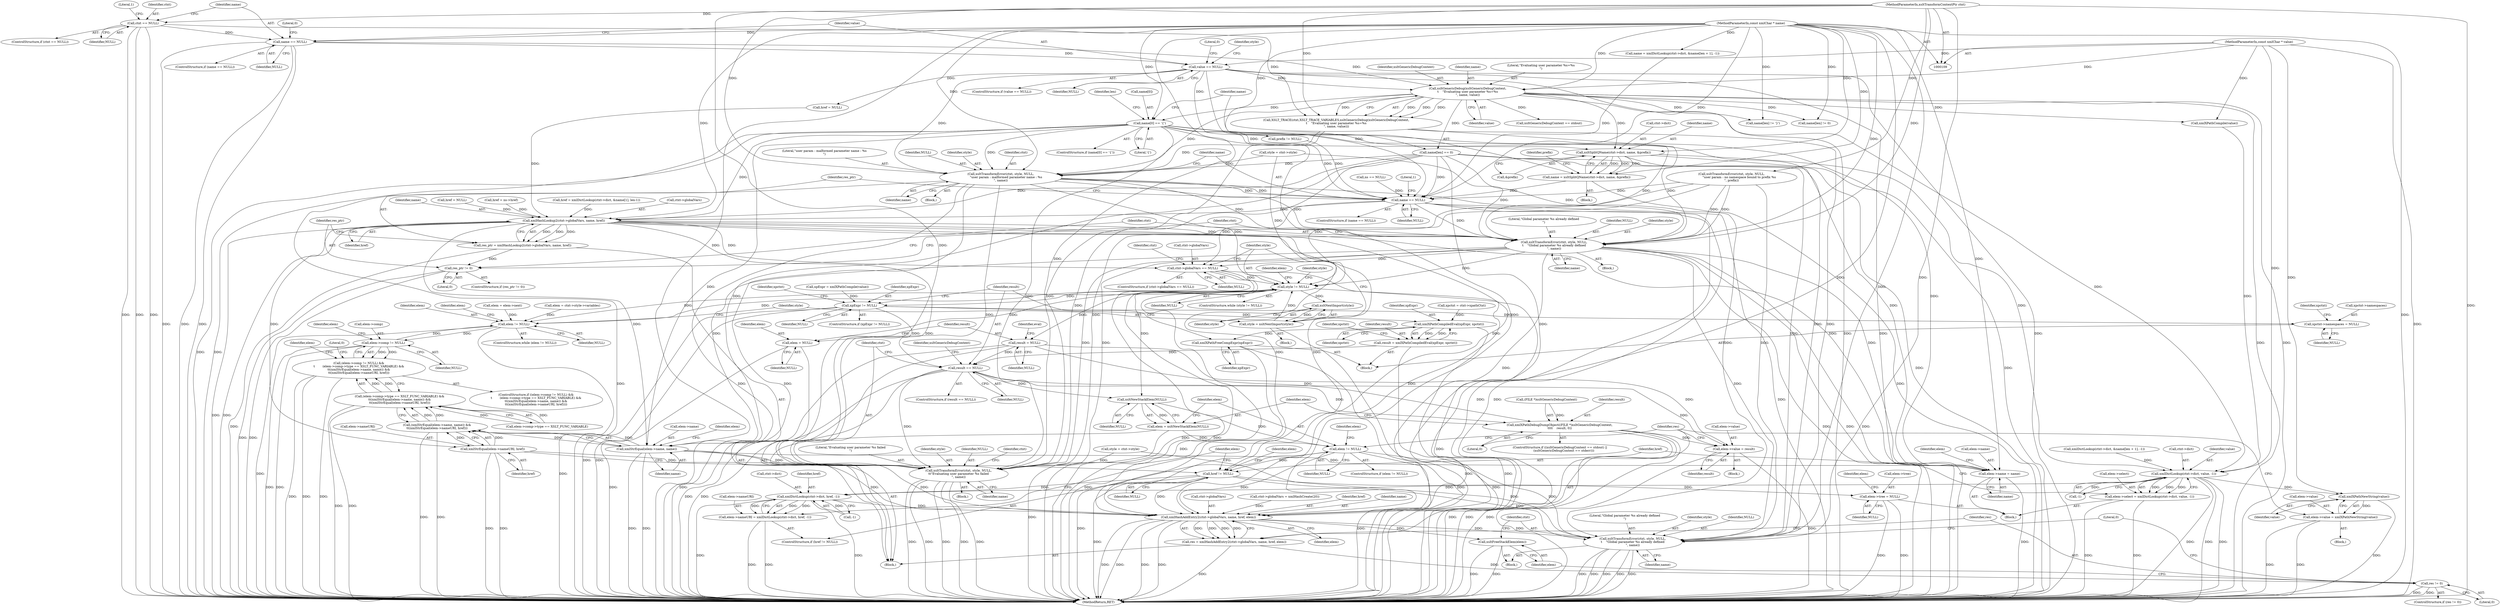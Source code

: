 digraph "0_Chrome_96dbafe288dbe2f0cc45fa3c39daf6d0c37acbab_45@array" {
"1000159" [label="(Call,name[0] == '{')"];
"1000150" [label="(Call,xsltGenericDebug(xsltGenericDebugContext,\n\t    \"Evaluating user parameter %s=%s\n\", name, value))"];
"1000131" [label="(Call,name == NULL)"];
"1000111" [label="(MethodParameterIn,const xmlChar * name)"];
"1000124" [label="(Call,ctxt == NULL)"];
"1000110" [label="(MethodParameterIn,xsltTransformContextPtr ctxt)"];
"1000137" [label="(Call,value == NULL)"];
"1000112" [label="(MethodParameterIn,const xmlChar * value)"];
"1000190" [label="(Call,xsltTransformError(ctxt, style, NULL,\n           \"user param : malformed parameter name : %s\n\", name))"];
"1000275" [label="(Call,name == NULL)"];
"1000283" [label="(Call,xmlHashLookup2(ctxt->globalVars, name, href))"];
"1000281" [label="(Call,res_ptr = xmlHashLookup2(ctxt->globalVars, name, href))"];
"1000290" [label="(Call,res_ptr != 0)"];
"1000294" [label="(Call,xsltTransformError(ctxt, style, NULL,\n\t    \"Global parameter %s already defined\n\", name))"];
"1000301" [label="(Call,ctxt->globalVars == NULL)"];
"1000313" [label="(Call,style != NULL)"];
"1000325" [label="(Call,elem != NULL)"];
"1000331" [label="(Call,elem->comp != NULL)"];
"1000330" [label="(Call,(elem->comp != NULL) &&\n\t        (elem->comp->type == XSLT_FUNC_VARIABLE) &&\n\t\t(xmlStrEqual(elem->name, name)) &&\n\t\t(xmlStrEqual(elem->nameURI, href)))"];
"1000365" [label="(Call,xsltNextImport(style))"];
"1000363" [label="(Call,style = xsltNextImport(style))"];
"1000372" [label="(Call,elem = NULL)"];
"1000375" [label="(Call,result = NULL)"];
"1000506" [label="(Call,result == NULL)"];
"1000510" [label="(Call,xsltTransformError(ctxt, style, NULL,\n\t\t\"Evaluating user parameter %s failed\n\", name))"];
"1000532" [label="(Call,xmlXPathDebugDumpObject((FILE *)xsltGenericDebugContext,\n\t\t\t\t    result, 0))"];
"1000601" [label="(Call,elem->value = result)"];
"1000540" [label="(Call,xsltNewStackElem(NULL))"];
"1000538" [label="(Call,elem = xsltNewStackElem(NULL))"];
"1000543" [label="(Call,elem != NULL)"];
"1000564" [label="(Call,href != NULL)"];
"1000571" [label="(Call,xmlDictLookup(ctxt->dict, href, -1))"];
"1000567" [label="(Call,elem->nameURI = xmlDictLookup(ctxt->dict, href, -1))"];
"1000608" [label="(Call,xmlHashAddEntry2(ctxt->globalVars, name, href, elem))"];
"1000606" [label="(Call,res = xmlHashAddEntry2(ctxt->globalVars, name, href, elem))"];
"1000616" [label="(Call,res != 0)"];
"1000620" [label="(Call,xsltFreeStackElem(elem))"];
"1000622" [label="(Call,xsltTransformError(ctxt, style, NULL,\n\t    \"Global parameter %s already defined\n\", name))"];
"1000578" [label="(Call,elem->tree = NULL)"];
"1000388" [label="(Call,xpExpr != NULL)"];
"1000458" [label="(Call,xpctxt->namespaces = NULL)"];
"1000470" [label="(Call,xmlXPathCompiledEval(xpExpr, xpctxt))"];
"1000468" [label="(Call,result = xmlXPathCompiledEval(xpExpr, xpctxt))"];
"1000503" [label="(Call,xmlXPathFreeCompExpr(xpExpr))"];
"1000345" [label="(Call,xmlStrEqual(elem->name, name))"];
"1000344" [label="(Call,(xmlStrEqual(elem->name, name)) &&\n\t\t(xmlStrEqual(elem->nameURI, href)))"];
"1000336" [label="(Call,(elem->comp->type == XSLT_FUNC_VARIABLE) &&\n\t\t(xmlStrEqual(elem->name, name)) &&\n\t\t(xmlStrEqual(elem->nameURI, href)))"];
"1000547" [label="(Call,elem->name = name)"];
"1000350" [label="(Call,xmlStrEqual(elem->nameURI, href))"];
"1000229" [label="(Call,xsltSplitQName(ctxt->dict, name, &prefix))"];
"1000227" [label="(Call,name = xsltSplitQName(ctxt->dict, name, &prefix))"];
"1000556" [label="(Call,xmlDictLookup(ctxt->dict, value, -1))"];
"1000552" [label="(Call,elem->select = xmlDictLookup(ctxt->dict, value, -1))"];
"1000597" [label="(Call,xmlXPathNewString(value))"];
"1000593" [label="(Call,elem->value = xmlXPathNewString(value))"];
"1000572" [label="(Call,ctxt->dict)"];
"1000292" [label="(Literal,0)"];
"1000509" [label="(Block,)"];
"1000564" [label="(Call,href != NULL)"];
"1000326" [label="(Identifier,elem)"];
"1000385" [label="(Call,xmlXPathCompile(value))"];
"1000349" [label="(Identifier,name)"];
"1000315" [label="(Identifier,NULL)"];
"1000462" [label="(Identifier,NULL)"];
"1000258" [label="(Call,xsltTransformError(ctxt, style, NULL,\n                \"user param : no namespace bound to prefix %s\n\", prefix))"];
"1000151" [label="(Identifier,xsltGenericDebugContext)"];
"1000314" [label="(Identifier,style)"];
"1000137" [label="(Call,value == NULL)"];
"1000618" [label="(Literal,0)"];
"1000373" [label="(Identifier,elem)"];
"1000301" [label="(Call,ctxt->globalVars == NULL)"];
"1000380" [label="(Identifier,eval)"];
"1000277" [label="(Identifier,NULL)"];
"1000141" [label="(Literal,0)"];
"1000213" [label="(Call,xmlDictLookup(ctxt->dict, &name[len + 1], -1))"];
"1000505" [label="(ControlStructure,if (result == NULL))"];
"1000468" [label="(Call,result = xmlXPathCompiledEval(xpExpr, xpctxt))"];
"1000290" [label="(Call,res_ptr != 0)"];
"1000609" [label="(Call,ctxt->globalVars)"];
"1000390" [label="(Identifier,NULL)"];
"1000346" [label="(Call,elem->name)"];
"1000548" [label="(Call,elem->name)"];
"1000211" [label="(Call,name = xmlDictLookup(ctxt->dict, &name[len + 1], -1))"];
"1000124" [label="(Call,ctxt == NULL)"];
"1000511" [label="(Identifier,ctxt)"];
"1000608" [label="(Call,xmlHashAddEntry2(ctxt->globalVars, name, href, elem))"];
"1000344" [label="(Call,(xmlStrEqual(elem->name, name)) &&\n\t\t(xmlStrEqual(elem->nameURI, href)))"];
"1000541" [label="(Identifier,NULL)"];
"1000592" [label="(Block,)"];
"1000470" [label="(Call,xmlXPathCompiledEval(xpExpr, xpctxt))"];
"1000514" [label="(Literal,\"Evaluating user parameter %s failed\n\")"];
"1000228" [label="(Identifier,name)"];
"1000275" [label="(Call,name == NULL)"];
"1000233" [label="(Identifier,name)"];
"1000195" [label="(Identifier,name)"];
"1000578" [label="(Call,elem->tree = NULL)"];
"1000154" [label="(Identifier,value)"];
"1000537" [label="(Literal,0)"];
"1000533" [label="(Call,(FILE *)xsltGenericDebugContext)"];
"1000306" [label="(Call,ctxt->globalVars = xmlHashCreate(20))"];
"1000176" [label="(Call,name[len] != '}')"];
"1000571" [label="(Call,xmlDictLookup(ctxt->dict, href, -1))"];
"1000510" [label="(Call,xsltTransformError(ctxt, style, NULL,\n\t\t\"Evaluating user parameter %s failed\n\", name))"];
"1000132" [label="(Identifier,name)"];
"1000313" [label="(Call,style != NULL)"];
"1000114" [label="(Block,)"];
"1000585" [label="(Identifier,elem)"];
"1000234" [label="(Call,&prefix)"];
"1000352" [label="(Identifier,elem)"];
"1000123" [label="(ControlStructure,if (ctxt == NULL))"];
"1000227" [label="(Call,name = xsltSplitQName(ctxt->dict, name, &prefix))"];
"1000568" [label="(Call,elem->nameURI)"];
"1000325" [label="(Call,elem != NULL)"];
"1000512" [label="(Identifier,style)"];
"1000126" [label="(Identifier,NULL)"];
"1000503" [label="(Call,xmlXPathFreeCompExpr(xpExpr))"];
"1000287" [label="(Identifier,name)"];
"1000597" [label="(Call,xmlXPathNewString(value))"];
"1000617" [label="(Identifier,res)"];
"1000593" [label="(Call,elem->value = xmlXPathNewString(value))"];
"1000335" [label="(Identifier,NULL)"];
"1000367" [label="(Call,style = ctxt->style)"];
"1000143" [label="(Identifier,style)"];
"1000291" [label="(Identifier,res_ptr)"];
"1000167" [label="(Identifier,len)"];
"1000297" [label="(Identifier,NULL)"];
"1000331" [label="(Call,elem->comp != NULL)"];
"1000513" [label="(Identifier,NULL)"];
"1000458" [label="(Call,xpctxt->namespaces = NULL)"];
"1000171" [label="(Call,name[len] != 0)"];
"1000527" [label="(Identifier,xsltGenericDebugContext)"];
"1000605" [label="(Identifier,result)"];
"1000189" [label="(Block,)"];
"1000340" [label="(Identifier,elem)"];
"1000142" [label="(Call,style = ctxt->style)"];
"1000626" [label="(Literal,\"Global parameter %s already defined\n\")"];
"1000546" [label="(Block,)"];
"1000136" [label="(ControlStructure,if (value == NULL))"];
"1000160" [label="(Call,name[0])"];
"1000308" [label="(Identifier,ctxt)"];
"1000542" [label="(ControlStructure,if (elem != NULL))"];
"1000575" [label="(Identifier,href)"];
"1000264" [label="(Call,href = NULL)"];
"1000375" [label="(Call,result = NULL)"];
"1000557" [label="(Call,ctxt->dict)"];
"1000544" [label="(Identifier,elem)"];
"1000400" [label="(Identifier,xpctxt)"];
"1000619" [label="(Block,)"];
"1000383" [label="(Call,xpExpr = xmlXPathCompile(value))"];
"1000365" [label="(Call,xsltNextImport(style))"];
"1000226" [label="(Block,)"];
"1000288" [label="(Identifier,href)"];
"1000547" [label="(Call,elem->name = name)"];
"1000192" [label="(Identifier,style)"];
"1000614" [label="(Identifier,elem)"];
"1000607" [label="(Identifier,res)"];
"1000624" [label="(Identifier,style)"];
"1000351" [label="(Call,elem->nameURI)"];
"1000318" [label="(Identifier,elem)"];
"1000296" [label="(Identifier,style)"];
"1000387" [label="(ControlStructure,if (xpExpr != NULL))"];
"1000330" [label="(Call,(elem->comp != NULL) &&\n\t        (elem->comp->type == XSLT_FUNC_VARIABLE) &&\n\t\t(xmlStrEqual(elem->name, name)) &&\n\t\t(xmlStrEqual(elem->nameURI, href)))"];
"1000345" [label="(Call,xmlStrEqual(elem->name, name))"];
"1000475" [label="(Identifier,xpctxt)"];
"1000281" [label="(Call,res_ptr = xmlHashLookup2(ctxt->globalVars, name, href))"];
"1000602" [label="(Call,elem->value)"];
"1000294" [label="(Call,xsltTransformError(ctxt, style, NULL,\n\t    \"Global parameter %s already defined\n\", name))"];
"1000622" [label="(Call,xsltTransformError(ctxt, style, NULL,\n\t    \"Global parameter %s already defined\n\", name))"];
"1000130" [label="(ControlStructure,if (name == NULL))"];
"1000540" [label="(Call,xsltNewStackElem(NULL))"];
"1000372" [label="(Call,elem = NULL)"];
"1000629" [label="(Literal,0)"];
"1000545" [label="(Identifier,NULL)"];
"1000600" [label="(Block,)"];
"1000155" [label="(Call,href = NULL)"];
"1000303" [label="(Identifier,ctxt)"];
"1000553" [label="(Call,elem->select)"];
"1000111" [label="(MethodParameterIn,const xmlChar * name)"];
"1000110" [label="(MethodParameterIn,xsltTransformContextPtr ctxt)"];
"1000305" [label="(Identifier,NULL)"];
"1000190" [label="(Call,xsltTransformError(ctxt, style, NULL,\n           \"user param : malformed parameter name : %s\n\", name))"];
"1000359" [label="(Identifier,elem)"];
"1000538" [label="(Call,elem = xsltNewStackElem(NULL))"];
"1000337" [label="(Call,elem->comp->type == XSLT_FUNC_VARIABLE)"];
"1000536" [label="(Identifier,result)"];
"1000465" [label="(Identifier,xpctxt)"];
"1000147" [label="(Call,XSLT_TRACE(ctxt,XSLT_TRACE_VARIABLES,xsltGenericDebug(xsltGenericDebugContext,\n\t    \"Evaluating user parameter %s=%s\n\", name, value)))"];
"1000289" [label="(ControlStructure,if (res_ptr != 0))"];
"1000354" [label="(Identifier,href)"];
"1000299" [label="(Identifier,name)"];
"1000376" [label="(Identifier,result)"];
"1000621" [label="(Identifier,elem)"];
"1000230" [label="(Call,ctxt->dict)"];
"1000153" [label="(Identifier,name)"];
"1000133" [label="(Identifier,NULL)"];
"1000300" [label="(ControlStructure,if (ctxt->globalVars == NULL))"];
"1000131" [label="(Call,name == NULL)"];
"1000539" [label="(Identifier,elem)"];
"1000567" [label="(Call,elem->nameURI = xmlDictLookup(ctxt->dict, href, -1))"];
"1000554" [label="(Identifier,elem)"];
"1000560" [label="(Identifier,value)"];
"1000532" [label="(Call,xmlXPathDebugDumpObject((FILE *)xsltGenericDebugContext,\n\t\t\t\t    result, 0))"];
"1000549" [label="(Identifier,elem)"];
"1000613" [label="(Identifier,href)"];
"1000623" [label="(Identifier,ctxt)"];
"1000563" [label="(ControlStructure,if (href != NULL))"];
"1000282" [label="(Identifier,res_ptr)"];
"1000269" [label="(Call,href = ns->href)"];
"1000329" [label="(ControlStructure,if ((elem->comp != NULL) &&\n\t        (elem->comp->type == XSLT_FUNC_VARIABLE) &&\n\t\t(xmlStrEqual(elem->name, name)) &&\n\t\t(xmlStrEqual(elem->nameURI, href))))"];
"1000507" [label="(Identifier,result)"];
"1000358" [label="(Call,elem = elem->next)"];
"1000283" [label="(Call,xmlHashLookup2(ctxt->globalVars, name, href))"];
"1000368" [label="(Identifier,style)"];
"1000274" [label="(ControlStructure,if (name == NULL))"];
"1000280" [label="(Literal,1)"];
"1000152" [label="(Literal,\"Evaluating user parameter %s=%s\n\")"];
"1000276" [label="(Identifier,name)"];
"1000524" [label="(ControlStructure,if ((xsltGenericDebugContext == stdout) ||\n        (xsltGenericDebugContext == stderr)))"];
"1000317" [label="(Call,elem = ctxt->style->variables)"];
"1000150" [label="(Call,xsltGenericDebug(xsltGenericDebugContext,\n\t    \"Evaluating user parameter %s=%s\n\", name, value))"];
"1000336" [label="(Call,(elem->comp->type == XSLT_FUNC_VARIABLE) &&\n\t\t(xmlStrEqual(elem->name, name)) &&\n\t\t(xmlStrEqual(elem->nameURI, href)))"];
"1000601" [label="(Call,elem->value = result)"];
"1000543" [label="(Call,elem != NULL)"];
"1000158" [label="(ControlStructure,if (name[0] == '{'))"];
"1000389" [label="(Identifier,xpExpr)"];
"1000579" [label="(Call,elem->tree)"];
"1000515" [label="(Identifier,name)"];
"1000324" [label="(ControlStructure,while (elem != NULL))"];
"1000569" [label="(Identifier,elem)"];
"1000364" [label="(Identifier,style)"];
"1000254" [label="(Call,ns == NULL)"];
"1000612" [label="(Identifier,name)"];
"1000327" [label="(Identifier,NULL)"];
"1000582" [label="(Identifier,NULL)"];
"1000139" [label="(Identifier,NULL)"];
"1000388" [label="(Call,xpExpr != NULL)"];
"1000198" [label="(Call,href = xmlDictLookup(ctxt->dict, &name[1], len-1))"];
"1000374" [label="(Identifier,NULL)"];
"1000526" [label="(Call,xsltGenericDebugContext == stdout)"];
"1000316" [label="(Block,)"];
"1000191" [label="(Identifier,ctxt)"];
"1000552" [label="(Call,elem->select = xmlDictLookup(ctxt->dict, value, -1))"];
"1000576" [label="(Call,-1)"];
"1000194" [label="(Literal,\"user param : malformed parameter name : %s\n\")"];
"1000627" [label="(Identifier,name)"];
"1000332" [label="(Call,elem->comp)"];
"1000284" [label="(Call,ctxt->globalVars)"];
"1000565" [label="(Identifier,href)"];
"1000518" [label="(Identifier,ctxt)"];
"1000295" [label="(Identifier,ctxt)"];
"1000504" [label="(Identifier,xpExpr)"];
"1000471" [label="(Identifier,xpExpr)"];
"1000184" [label="(Call,name[len] == 0)"];
"1000616" [label="(Call,res != 0)"];
"1000138" [label="(Identifier,value)"];
"1000135" [label="(Literal,0)"];
"1000298" [label="(Literal,\"Global parameter %s already defined\n\")"];
"1000312" [label="(ControlStructure,while (style != NULL))"];
"1000391" [label="(Block,)"];
"1000561" [label="(Call,-1)"];
"1000129" [label="(Literal,1)"];
"1000237" [label="(Call,prefix != NULL)"];
"1000229" [label="(Call,xsltSplitQName(ctxt->dict, name, &prefix))"];
"1000556" [label="(Call,xmlDictLookup(ctxt->dict, value, -1))"];
"1000508" [label="(Identifier,NULL)"];
"1000159" [label="(Call,name[0] == '{')"];
"1000125" [label="(Identifier,ctxt)"];
"1000472" [label="(Identifier,xpctxt)"];
"1000506" [label="(Call,result == NULL)"];
"1000112" [label="(MethodParameterIn,const xmlChar * value)"];
"1000630" [label="(MethodReturn,RET)"];
"1000293" [label="(Block,)"];
"1000377" [label="(Identifier,NULL)"];
"1000163" [label="(Literal,'{')"];
"1000580" [label="(Identifier,elem)"];
"1000350" [label="(Call,xmlStrEqual(elem->nameURI, href))"];
"1000551" [label="(Identifier,name)"];
"1000620" [label="(Call,xsltFreeStackElem(elem))"];
"1000399" [label="(Call,xpctxt = ctxt->xpathCtxt)"];
"1000238" [label="(Identifier,prefix)"];
"1000625" [label="(Identifier,NULL)"];
"1000598" [label="(Identifier,value)"];
"1000469" [label="(Identifier,result)"];
"1000357" [label="(Literal,0)"];
"1000333" [label="(Identifier,elem)"];
"1000566" [label="(Identifier,NULL)"];
"1000459" [label="(Call,xpctxt->namespaces)"];
"1000606" [label="(Call,res = xmlHashAddEntry2(ctxt->globalVars, name, href, elem))"];
"1000193" [label="(Identifier,NULL)"];
"1000363" [label="(Call,style = xsltNextImport(style))"];
"1000615" [label="(ControlStructure,if (res != 0))"];
"1000302" [label="(Call,ctxt->globalVars)"];
"1000366" [label="(Identifier,style)"];
"1000594" [label="(Call,elem->value)"];
"1000159" -> "1000158"  [label="AST: "];
"1000159" -> "1000163"  [label="CFG: "];
"1000160" -> "1000159"  [label="AST: "];
"1000163" -> "1000159"  [label="AST: "];
"1000167" -> "1000159"  [label="CFG: "];
"1000228" -> "1000159"  [label="CFG: "];
"1000159" -> "1000630"  [label="DDG: "];
"1000159" -> "1000630"  [label="DDG: "];
"1000150" -> "1000159"  [label="DDG: "];
"1000111" -> "1000159"  [label="DDG: "];
"1000159" -> "1000190"  [label="DDG: "];
"1000159" -> "1000229"  [label="DDG: "];
"1000159" -> "1000275"  [label="DDG: "];
"1000159" -> "1000283"  [label="DDG: "];
"1000159" -> "1000294"  [label="DDG: "];
"1000159" -> "1000345"  [label="DDG: "];
"1000159" -> "1000510"  [label="DDG: "];
"1000159" -> "1000547"  [label="DDG: "];
"1000159" -> "1000608"  [label="DDG: "];
"1000159" -> "1000622"  [label="DDG: "];
"1000150" -> "1000147"  [label="AST: "];
"1000150" -> "1000154"  [label="CFG: "];
"1000151" -> "1000150"  [label="AST: "];
"1000152" -> "1000150"  [label="AST: "];
"1000153" -> "1000150"  [label="AST: "];
"1000154" -> "1000150"  [label="AST: "];
"1000147" -> "1000150"  [label="CFG: "];
"1000150" -> "1000630"  [label="DDG: "];
"1000150" -> "1000630"  [label="DDG: "];
"1000150" -> "1000147"  [label="DDG: "];
"1000150" -> "1000147"  [label="DDG: "];
"1000150" -> "1000147"  [label="DDG: "];
"1000150" -> "1000147"  [label="DDG: "];
"1000131" -> "1000150"  [label="DDG: "];
"1000111" -> "1000150"  [label="DDG: "];
"1000137" -> "1000150"  [label="DDG: "];
"1000112" -> "1000150"  [label="DDG: "];
"1000150" -> "1000171"  [label="DDG: "];
"1000150" -> "1000176"  [label="DDG: "];
"1000150" -> "1000184"  [label="DDG: "];
"1000150" -> "1000190"  [label="DDG: "];
"1000150" -> "1000229"  [label="DDG: "];
"1000150" -> "1000385"  [label="DDG: "];
"1000150" -> "1000526"  [label="DDG: "];
"1000150" -> "1000556"  [label="DDG: "];
"1000131" -> "1000130"  [label="AST: "];
"1000131" -> "1000133"  [label="CFG: "];
"1000132" -> "1000131"  [label="AST: "];
"1000133" -> "1000131"  [label="AST: "];
"1000135" -> "1000131"  [label="CFG: "];
"1000138" -> "1000131"  [label="CFG: "];
"1000131" -> "1000630"  [label="DDG: "];
"1000131" -> "1000630"  [label="DDG: "];
"1000131" -> "1000630"  [label="DDG: "];
"1000111" -> "1000131"  [label="DDG: "];
"1000124" -> "1000131"  [label="DDG: "];
"1000131" -> "1000137"  [label="DDG: "];
"1000111" -> "1000109"  [label="AST: "];
"1000111" -> "1000630"  [label="DDG: "];
"1000111" -> "1000171"  [label="DDG: "];
"1000111" -> "1000176"  [label="DDG: "];
"1000111" -> "1000184"  [label="DDG: "];
"1000111" -> "1000190"  [label="DDG: "];
"1000111" -> "1000211"  [label="DDG: "];
"1000111" -> "1000227"  [label="DDG: "];
"1000111" -> "1000229"  [label="DDG: "];
"1000111" -> "1000275"  [label="DDG: "];
"1000111" -> "1000283"  [label="DDG: "];
"1000111" -> "1000294"  [label="DDG: "];
"1000111" -> "1000345"  [label="DDG: "];
"1000111" -> "1000510"  [label="DDG: "];
"1000111" -> "1000547"  [label="DDG: "];
"1000111" -> "1000608"  [label="DDG: "];
"1000111" -> "1000622"  [label="DDG: "];
"1000124" -> "1000123"  [label="AST: "];
"1000124" -> "1000126"  [label="CFG: "];
"1000125" -> "1000124"  [label="AST: "];
"1000126" -> "1000124"  [label="AST: "];
"1000129" -> "1000124"  [label="CFG: "];
"1000132" -> "1000124"  [label="CFG: "];
"1000124" -> "1000630"  [label="DDG: "];
"1000124" -> "1000630"  [label="DDG: "];
"1000124" -> "1000630"  [label="DDG: "];
"1000110" -> "1000124"  [label="DDG: "];
"1000124" -> "1000147"  [label="DDG: "];
"1000110" -> "1000109"  [label="AST: "];
"1000110" -> "1000630"  [label="DDG: "];
"1000110" -> "1000147"  [label="DDG: "];
"1000110" -> "1000190"  [label="DDG: "];
"1000110" -> "1000258"  [label="DDG: "];
"1000110" -> "1000294"  [label="DDG: "];
"1000110" -> "1000510"  [label="DDG: "];
"1000110" -> "1000622"  [label="DDG: "];
"1000137" -> "1000136"  [label="AST: "];
"1000137" -> "1000139"  [label="CFG: "];
"1000138" -> "1000137"  [label="AST: "];
"1000139" -> "1000137"  [label="AST: "];
"1000141" -> "1000137"  [label="CFG: "];
"1000143" -> "1000137"  [label="CFG: "];
"1000137" -> "1000630"  [label="DDG: "];
"1000137" -> "1000630"  [label="DDG: "];
"1000137" -> "1000630"  [label="DDG: "];
"1000112" -> "1000137"  [label="DDG: "];
"1000137" -> "1000155"  [label="DDG: "];
"1000137" -> "1000190"  [label="DDG: "];
"1000137" -> "1000237"  [label="DDG: "];
"1000137" -> "1000275"  [label="DDG: "];
"1000112" -> "1000109"  [label="AST: "];
"1000112" -> "1000630"  [label="DDG: "];
"1000112" -> "1000385"  [label="DDG: "];
"1000112" -> "1000556"  [label="DDG: "];
"1000112" -> "1000597"  [label="DDG: "];
"1000190" -> "1000189"  [label="AST: "];
"1000190" -> "1000195"  [label="CFG: "];
"1000191" -> "1000190"  [label="AST: "];
"1000192" -> "1000190"  [label="AST: "];
"1000193" -> "1000190"  [label="AST: "];
"1000194" -> "1000190"  [label="AST: "];
"1000195" -> "1000190"  [label="AST: "];
"1000276" -> "1000190"  [label="CFG: "];
"1000190" -> "1000630"  [label="DDG: "];
"1000190" -> "1000630"  [label="DDG: "];
"1000190" -> "1000630"  [label="DDG: "];
"1000147" -> "1000190"  [label="DDG: "];
"1000142" -> "1000190"  [label="DDG: "];
"1000184" -> "1000190"  [label="DDG: "];
"1000190" -> "1000275"  [label="DDG: "];
"1000190" -> "1000275"  [label="DDG: "];
"1000190" -> "1000294"  [label="DDG: "];
"1000190" -> "1000294"  [label="DDG: "];
"1000190" -> "1000313"  [label="DDG: "];
"1000190" -> "1000510"  [label="DDG: "];
"1000190" -> "1000622"  [label="DDG: "];
"1000275" -> "1000274"  [label="AST: "];
"1000275" -> "1000277"  [label="CFG: "];
"1000276" -> "1000275"  [label="AST: "];
"1000277" -> "1000275"  [label="AST: "];
"1000280" -> "1000275"  [label="CFG: "];
"1000282" -> "1000275"  [label="CFG: "];
"1000275" -> "1000630"  [label="DDG: "];
"1000275" -> "1000630"  [label="DDG: "];
"1000275" -> "1000630"  [label="DDG: "];
"1000184" -> "1000275"  [label="DDG: "];
"1000211" -> "1000275"  [label="DDG: "];
"1000227" -> "1000275"  [label="DDG: "];
"1000237" -> "1000275"  [label="DDG: "];
"1000254" -> "1000275"  [label="DDG: "];
"1000258" -> "1000275"  [label="DDG: "];
"1000275" -> "1000283"  [label="DDG: "];
"1000275" -> "1000294"  [label="DDG: "];
"1000275" -> "1000301"  [label="DDG: "];
"1000283" -> "1000281"  [label="AST: "];
"1000283" -> "1000288"  [label="CFG: "];
"1000284" -> "1000283"  [label="AST: "];
"1000287" -> "1000283"  [label="AST: "];
"1000288" -> "1000283"  [label="AST: "];
"1000281" -> "1000283"  [label="CFG: "];
"1000283" -> "1000630"  [label="DDG: "];
"1000283" -> "1000630"  [label="DDG: "];
"1000283" -> "1000281"  [label="DDG: "];
"1000283" -> "1000281"  [label="DDG: "];
"1000283" -> "1000281"  [label="DDG: "];
"1000184" -> "1000283"  [label="DDG: "];
"1000264" -> "1000283"  [label="DDG: "];
"1000198" -> "1000283"  [label="DDG: "];
"1000269" -> "1000283"  [label="DDG: "];
"1000155" -> "1000283"  [label="DDG: "];
"1000283" -> "1000294"  [label="DDG: "];
"1000283" -> "1000301"  [label="DDG: "];
"1000283" -> "1000345"  [label="DDG: "];
"1000283" -> "1000350"  [label="DDG: "];
"1000283" -> "1000510"  [label="DDG: "];
"1000283" -> "1000547"  [label="DDG: "];
"1000283" -> "1000564"  [label="DDG: "];
"1000283" -> "1000608"  [label="DDG: "];
"1000283" -> "1000608"  [label="DDG: "];
"1000281" -> "1000114"  [label="AST: "];
"1000282" -> "1000281"  [label="AST: "];
"1000291" -> "1000281"  [label="CFG: "];
"1000281" -> "1000630"  [label="DDG: "];
"1000281" -> "1000290"  [label="DDG: "];
"1000290" -> "1000289"  [label="AST: "];
"1000290" -> "1000292"  [label="CFG: "];
"1000291" -> "1000290"  [label="AST: "];
"1000292" -> "1000290"  [label="AST: "];
"1000295" -> "1000290"  [label="CFG: "];
"1000303" -> "1000290"  [label="CFG: "];
"1000290" -> "1000630"  [label="DDG: "];
"1000290" -> "1000630"  [label="DDG: "];
"1000294" -> "1000293"  [label="AST: "];
"1000294" -> "1000299"  [label="CFG: "];
"1000295" -> "1000294"  [label="AST: "];
"1000296" -> "1000294"  [label="AST: "];
"1000297" -> "1000294"  [label="AST: "];
"1000298" -> "1000294"  [label="AST: "];
"1000299" -> "1000294"  [label="AST: "];
"1000303" -> "1000294"  [label="CFG: "];
"1000294" -> "1000630"  [label="DDG: "];
"1000294" -> "1000630"  [label="DDG: "];
"1000294" -> "1000630"  [label="DDG: "];
"1000258" -> "1000294"  [label="DDG: "];
"1000258" -> "1000294"  [label="DDG: "];
"1000147" -> "1000294"  [label="DDG: "];
"1000142" -> "1000294"  [label="DDG: "];
"1000184" -> "1000294"  [label="DDG: "];
"1000294" -> "1000301"  [label="DDG: "];
"1000294" -> "1000313"  [label="DDG: "];
"1000294" -> "1000345"  [label="DDG: "];
"1000294" -> "1000510"  [label="DDG: "];
"1000294" -> "1000510"  [label="DDG: "];
"1000294" -> "1000547"  [label="DDG: "];
"1000294" -> "1000608"  [label="DDG: "];
"1000294" -> "1000622"  [label="DDG: "];
"1000301" -> "1000300"  [label="AST: "];
"1000301" -> "1000305"  [label="CFG: "];
"1000302" -> "1000301"  [label="AST: "];
"1000305" -> "1000301"  [label="AST: "];
"1000308" -> "1000301"  [label="CFG: "];
"1000314" -> "1000301"  [label="CFG: "];
"1000301" -> "1000630"  [label="DDG: "];
"1000301" -> "1000630"  [label="DDG: "];
"1000301" -> "1000313"  [label="DDG: "];
"1000301" -> "1000608"  [label="DDG: "];
"1000313" -> "1000312"  [label="AST: "];
"1000313" -> "1000315"  [label="CFG: "];
"1000314" -> "1000313"  [label="AST: "];
"1000315" -> "1000313"  [label="AST: "];
"1000318" -> "1000313"  [label="CFG: "];
"1000368" -> "1000313"  [label="CFG: "];
"1000313" -> "1000630"  [label="DDG: "];
"1000313" -> "1000630"  [label="DDG: "];
"1000258" -> "1000313"  [label="DDG: "];
"1000142" -> "1000313"  [label="DDG: "];
"1000363" -> "1000313"  [label="DDG: "];
"1000325" -> "1000313"  [label="DDG: "];
"1000313" -> "1000325"  [label="DDG: "];
"1000313" -> "1000365"  [label="DDG: "];
"1000313" -> "1000372"  [label="DDG: "];
"1000313" -> "1000375"  [label="DDG: "];
"1000313" -> "1000388"  [label="DDG: "];
"1000313" -> "1000540"  [label="DDG: "];
"1000325" -> "1000324"  [label="AST: "];
"1000325" -> "1000327"  [label="CFG: "];
"1000326" -> "1000325"  [label="AST: "];
"1000327" -> "1000325"  [label="AST: "];
"1000333" -> "1000325"  [label="CFG: "];
"1000364" -> "1000325"  [label="CFG: "];
"1000325" -> "1000630"  [label="DDG: "];
"1000325" -> "1000630"  [label="DDG: "];
"1000317" -> "1000325"  [label="DDG: "];
"1000358" -> "1000325"  [label="DDG: "];
"1000331" -> "1000325"  [label="DDG: "];
"1000325" -> "1000331"  [label="DDG: "];
"1000331" -> "1000330"  [label="AST: "];
"1000331" -> "1000335"  [label="CFG: "];
"1000332" -> "1000331"  [label="AST: "];
"1000335" -> "1000331"  [label="AST: "];
"1000340" -> "1000331"  [label="CFG: "];
"1000330" -> "1000331"  [label="CFG: "];
"1000331" -> "1000630"  [label="DDG: "];
"1000331" -> "1000630"  [label="DDG: "];
"1000331" -> "1000330"  [label="DDG: "];
"1000331" -> "1000330"  [label="DDG: "];
"1000330" -> "1000329"  [label="AST: "];
"1000330" -> "1000336"  [label="CFG: "];
"1000336" -> "1000330"  [label="AST: "];
"1000357" -> "1000330"  [label="CFG: "];
"1000359" -> "1000330"  [label="CFG: "];
"1000330" -> "1000630"  [label="DDG: "];
"1000330" -> "1000630"  [label="DDG: "];
"1000330" -> "1000630"  [label="DDG: "];
"1000336" -> "1000330"  [label="DDG: "];
"1000336" -> "1000330"  [label="DDG: "];
"1000365" -> "1000363"  [label="AST: "];
"1000365" -> "1000366"  [label="CFG: "];
"1000366" -> "1000365"  [label="AST: "];
"1000363" -> "1000365"  [label="CFG: "];
"1000365" -> "1000363"  [label="DDG: "];
"1000363" -> "1000316"  [label="AST: "];
"1000364" -> "1000363"  [label="AST: "];
"1000314" -> "1000363"  [label="CFG: "];
"1000363" -> "1000630"  [label="DDG: "];
"1000372" -> "1000114"  [label="AST: "];
"1000372" -> "1000374"  [label="CFG: "];
"1000373" -> "1000372"  [label="AST: "];
"1000374" -> "1000372"  [label="AST: "];
"1000376" -> "1000372"  [label="CFG: "];
"1000372" -> "1000630"  [label="DDG: "];
"1000375" -> "1000114"  [label="AST: "];
"1000375" -> "1000377"  [label="CFG: "];
"1000376" -> "1000375"  [label="AST: "];
"1000377" -> "1000375"  [label="AST: "];
"1000380" -> "1000375"  [label="CFG: "];
"1000375" -> "1000630"  [label="DDG: "];
"1000375" -> "1000506"  [label="DDG: "];
"1000375" -> "1000532"  [label="DDG: "];
"1000375" -> "1000601"  [label="DDG: "];
"1000506" -> "1000505"  [label="AST: "];
"1000506" -> "1000508"  [label="CFG: "];
"1000507" -> "1000506"  [label="AST: "];
"1000508" -> "1000506"  [label="AST: "];
"1000511" -> "1000506"  [label="CFG: "];
"1000527" -> "1000506"  [label="CFG: "];
"1000506" -> "1000630"  [label="DDG: "];
"1000506" -> "1000630"  [label="DDG: "];
"1000468" -> "1000506"  [label="DDG: "];
"1000388" -> "1000506"  [label="DDG: "];
"1000506" -> "1000510"  [label="DDG: "];
"1000506" -> "1000532"  [label="DDG: "];
"1000506" -> "1000540"  [label="DDG: "];
"1000506" -> "1000601"  [label="DDG: "];
"1000510" -> "1000509"  [label="AST: "];
"1000510" -> "1000515"  [label="CFG: "];
"1000511" -> "1000510"  [label="AST: "];
"1000512" -> "1000510"  [label="AST: "];
"1000513" -> "1000510"  [label="AST: "];
"1000514" -> "1000510"  [label="AST: "];
"1000515" -> "1000510"  [label="AST: "];
"1000518" -> "1000510"  [label="CFG: "];
"1000510" -> "1000630"  [label="DDG: "];
"1000510" -> "1000630"  [label="DDG: "];
"1000510" -> "1000630"  [label="DDG: "];
"1000510" -> "1000630"  [label="DDG: "];
"1000510" -> "1000630"  [label="DDG: "];
"1000258" -> "1000510"  [label="DDG: "];
"1000147" -> "1000510"  [label="DDG: "];
"1000367" -> "1000510"  [label="DDG: "];
"1000345" -> "1000510"  [label="DDG: "];
"1000184" -> "1000510"  [label="DDG: "];
"1000532" -> "1000524"  [label="AST: "];
"1000532" -> "1000537"  [label="CFG: "];
"1000533" -> "1000532"  [label="AST: "];
"1000536" -> "1000532"  [label="AST: "];
"1000537" -> "1000532"  [label="AST: "];
"1000539" -> "1000532"  [label="CFG: "];
"1000532" -> "1000630"  [label="DDG: "];
"1000532" -> "1000630"  [label="DDG: "];
"1000532" -> "1000630"  [label="DDG: "];
"1000533" -> "1000532"  [label="DDG: "];
"1000532" -> "1000601"  [label="DDG: "];
"1000601" -> "1000600"  [label="AST: "];
"1000601" -> "1000605"  [label="CFG: "];
"1000602" -> "1000601"  [label="AST: "];
"1000605" -> "1000601"  [label="AST: "];
"1000607" -> "1000601"  [label="CFG: "];
"1000601" -> "1000630"  [label="DDG: "];
"1000601" -> "1000630"  [label="DDG: "];
"1000540" -> "1000538"  [label="AST: "];
"1000540" -> "1000541"  [label="CFG: "];
"1000541" -> "1000540"  [label="AST: "];
"1000538" -> "1000540"  [label="CFG: "];
"1000540" -> "1000538"  [label="DDG: "];
"1000540" -> "1000543"  [label="DDG: "];
"1000538" -> "1000114"  [label="AST: "];
"1000539" -> "1000538"  [label="AST: "];
"1000544" -> "1000538"  [label="CFG: "];
"1000538" -> "1000630"  [label="DDG: "];
"1000538" -> "1000543"  [label="DDG: "];
"1000543" -> "1000542"  [label="AST: "];
"1000543" -> "1000545"  [label="CFG: "];
"1000544" -> "1000543"  [label="AST: "];
"1000545" -> "1000543"  [label="AST: "];
"1000549" -> "1000543"  [label="CFG: "];
"1000607" -> "1000543"  [label="CFG: "];
"1000543" -> "1000630"  [label="DDG: "];
"1000543" -> "1000630"  [label="DDG: "];
"1000543" -> "1000564"  [label="DDG: "];
"1000543" -> "1000608"  [label="DDG: "];
"1000543" -> "1000622"  [label="DDG: "];
"1000564" -> "1000563"  [label="AST: "];
"1000564" -> "1000566"  [label="CFG: "];
"1000565" -> "1000564"  [label="AST: "];
"1000566" -> "1000564"  [label="AST: "];
"1000569" -> "1000564"  [label="CFG: "];
"1000580" -> "1000564"  [label="CFG: "];
"1000564" -> "1000630"  [label="DDG: "];
"1000350" -> "1000564"  [label="DDG: "];
"1000564" -> "1000571"  [label="DDG: "];
"1000564" -> "1000578"  [label="DDG: "];
"1000564" -> "1000608"  [label="DDG: "];
"1000564" -> "1000622"  [label="DDG: "];
"1000571" -> "1000567"  [label="AST: "];
"1000571" -> "1000576"  [label="CFG: "];
"1000572" -> "1000571"  [label="AST: "];
"1000575" -> "1000571"  [label="AST: "];
"1000576" -> "1000571"  [label="AST: "];
"1000567" -> "1000571"  [label="CFG: "];
"1000571" -> "1000630"  [label="DDG: "];
"1000571" -> "1000630"  [label="DDG: "];
"1000571" -> "1000567"  [label="DDG: "];
"1000571" -> "1000567"  [label="DDG: "];
"1000571" -> "1000567"  [label="DDG: "];
"1000556" -> "1000571"  [label="DDG: "];
"1000576" -> "1000571"  [label="DDG: "];
"1000571" -> "1000608"  [label="DDG: "];
"1000567" -> "1000563"  [label="AST: "];
"1000568" -> "1000567"  [label="AST: "];
"1000580" -> "1000567"  [label="CFG: "];
"1000567" -> "1000630"  [label="DDG: "];
"1000567" -> "1000630"  [label="DDG: "];
"1000608" -> "1000606"  [label="AST: "];
"1000608" -> "1000614"  [label="CFG: "];
"1000609" -> "1000608"  [label="AST: "];
"1000612" -> "1000608"  [label="AST: "];
"1000613" -> "1000608"  [label="AST: "];
"1000614" -> "1000608"  [label="AST: "];
"1000606" -> "1000608"  [label="CFG: "];
"1000608" -> "1000630"  [label="DDG: "];
"1000608" -> "1000630"  [label="DDG: "];
"1000608" -> "1000630"  [label="DDG: "];
"1000608" -> "1000630"  [label="DDG: "];
"1000608" -> "1000606"  [label="DDG: "];
"1000608" -> "1000606"  [label="DDG: "];
"1000608" -> "1000606"  [label="DDG: "];
"1000608" -> "1000606"  [label="DDG: "];
"1000306" -> "1000608"  [label="DDG: "];
"1000345" -> "1000608"  [label="DDG: "];
"1000184" -> "1000608"  [label="DDG: "];
"1000350" -> "1000608"  [label="DDG: "];
"1000608" -> "1000620"  [label="DDG: "];
"1000608" -> "1000622"  [label="DDG: "];
"1000606" -> "1000114"  [label="AST: "];
"1000607" -> "1000606"  [label="AST: "];
"1000617" -> "1000606"  [label="CFG: "];
"1000606" -> "1000630"  [label="DDG: "];
"1000606" -> "1000616"  [label="DDG: "];
"1000616" -> "1000615"  [label="AST: "];
"1000616" -> "1000618"  [label="CFG: "];
"1000617" -> "1000616"  [label="AST: "];
"1000618" -> "1000616"  [label="AST: "];
"1000621" -> "1000616"  [label="CFG: "];
"1000629" -> "1000616"  [label="CFG: "];
"1000616" -> "1000630"  [label="DDG: "];
"1000616" -> "1000630"  [label="DDG: "];
"1000620" -> "1000619"  [label="AST: "];
"1000620" -> "1000621"  [label="CFG: "];
"1000621" -> "1000620"  [label="AST: "];
"1000623" -> "1000620"  [label="CFG: "];
"1000620" -> "1000630"  [label="DDG: "];
"1000620" -> "1000630"  [label="DDG: "];
"1000622" -> "1000619"  [label="AST: "];
"1000622" -> "1000627"  [label="CFG: "];
"1000623" -> "1000622"  [label="AST: "];
"1000624" -> "1000622"  [label="AST: "];
"1000625" -> "1000622"  [label="AST: "];
"1000626" -> "1000622"  [label="AST: "];
"1000627" -> "1000622"  [label="AST: "];
"1000629" -> "1000622"  [label="CFG: "];
"1000622" -> "1000630"  [label="DDG: "];
"1000622" -> "1000630"  [label="DDG: "];
"1000622" -> "1000630"  [label="DDG: "];
"1000622" -> "1000630"  [label="DDG: "];
"1000622" -> "1000630"  [label="DDG: "];
"1000258" -> "1000622"  [label="DDG: "];
"1000147" -> "1000622"  [label="DDG: "];
"1000367" -> "1000622"  [label="DDG: "];
"1000184" -> "1000622"  [label="DDG: "];
"1000578" -> "1000546"  [label="AST: "];
"1000578" -> "1000582"  [label="CFG: "];
"1000579" -> "1000578"  [label="AST: "];
"1000582" -> "1000578"  [label="AST: "];
"1000585" -> "1000578"  [label="CFG: "];
"1000578" -> "1000630"  [label="DDG: "];
"1000578" -> "1000630"  [label="DDG: "];
"1000388" -> "1000387"  [label="AST: "];
"1000388" -> "1000390"  [label="CFG: "];
"1000389" -> "1000388"  [label="AST: "];
"1000390" -> "1000388"  [label="AST: "];
"1000400" -> "1000388"  [label="CFG: "];
"1000507" -> "1000388"  [label="CFG: "];
"1000388" -> "1000630"  [label="DDG: "];
"1000388" -> "1000630"  [label="DDG: "];
"1000383" -> "1000388"  [label="DDG: "];
"1000388" -> "1000458"  [label="DDG: "];
"1000388" -> "1000470"  [label="DDG: "];
"1000458" -> "1000391"  [label="AST: "];
"1000458" -> "1000462"  [label="CFG: "];
"1000459" -> "1000458"  [label="AST: "];
"1000462" -> "1000458"  [label="AST: "];
"1000465" -> "1000458"  [label="CFG: "];
"1000470" -> "1000468"  [label="AST: "];
"1000470" -> "1000472"  [label="CFG: "];
"1000471" -> "1000470"  [label="AST: "];
"1000472" -> "1000470"  [label="AST: "];
"1000468" -> "1000470"  [label="CFG: "];
"1000470" -> "1000630"  [label="DDG: "];
"1000470" -> "1000468"  [label="DDG: "];
"1000470" -> "1000468"  [label="DDG: "];
"1000399" -> "1000470"  [label="DDG: "];
"1000470" -> "1000503"  [label="DDG: "];
"1000468" -> "1000391"  [label="AST: "];
"1000469" -> "1000468"  [label="AST: "];
"1000475" -> "1000468"  [label="CFG: "];
"1000468" -> "1000630"  [label="DDG: "];
"1000503" -> "1000391"  [label="AST: "];
"1000503" -> "1000504"  [label="CFG: "];
"1000504" -> "1000503"  [label="AST: "];
"1000507" -> "1000503"  [label="CFG: "];
"1000503" -> "1000630"  [label="DDG: "];
"1000503" -> "1000630"  [label="DDG: "];
"1000345" -> "1000344"  [label="AST: "];
"1000345" -> "1000349"  [label="CFG: "];
"1000346" -> "1000345"  [label="AST: "];
"1000349" -> "1000345"  [label="AST: "];
"1000352" -> "1000345"  [label="CFG: "];
"1000344" -> "1000345"  [label="CFG: "];
"1000345" -> "1000630"  [label="DDG: "];
"1000345" -> "1000630"  [label="DDG: "];
"1000345" -> "1000344"  [label="DDG: "];
"1000345" -> "1000344"  [label="DDG: "];
"1000184" -> "1000345"  [label="DDG: "];
"1000345" -> "1000547"  [label="DDG: "];
"1000344" -> "1000336"  [label="AST: "];
"1000344" -> "1000350"  [label="CFG: "];
"1000350" -> "1000344"  [label="AST: "];
"1000336" -> "1000344"  [label="CFG: "];
"1000344" -> "1000630"  [label="DDG: "];
"1000344" -> "1000630"  [label="DDG: "];
"1000344" -> "1000336"  [label="DDG: "];
"1000344" -> "1000336"  [label="DDG: "];
"1000350" -> "1000344"  [label="DDG: "];
"1000350" -> "1000344"  [label="DDG: "];
"1000336" -> "1000337"  [label="CFG: "];
"1000337" -> "1000336"  [label="AST: "];
"1000336" -> "1000630"  [label="DDG: "];
"1000336" -> "1000630"  [label="DDG: "];
"1000337" -> "1000336"  [label="DDG: "];
"1000337" -> "1000336"  [label="DDG: "];
"1000547" -> "1000546"  [label="AST: "];
"1000547" -> "1000551"  [label="CFG: "];
"1000548" -> "1000547"  [label="AST: "];
"1000551" -> "1000547"  [label="AST: "];
"1000554" -> "1000547"  [label="CFG: "];
"1000547" -> "1000630"  [label="DDG: "];
"1000184" -> "1000547"  [label="DDG: "];
"1000350" -> "1000354"  [label="CFG: "];
"1000351" -> "1000350"  [label="AST: "];
"1000354" -> "1000350"  [label="AST: "];
"1000350" -> "1000630"  [label="DDG: "];
"1000350" -> "1000630"  [label="DDG: "];
"1000229" -> "1000227"  [label="AST: "];
"1000229" -> "1000234"  [label="CFG: "];
"1000230" -> "1000229"  [label="AST: "];
"1000233" -> "1000229"  [label="AST: "];
"1000234" -> "1000229"  [label="AST: "];
"1000227" -> "1000229"  [label="CFG: "];
"1000229" -> "1000630"  [label="DDG: "];
"1000229" -> "1000630"  [label="DDG: "];
"1000229" -> "1000227"  [label="DDG: "];
"1000229" -> "1000227"  [label="DDG: "];
"1000229" -> "1000227"  [label="DDG: "];
"1000229" -> "1000556"  [label="DDG: "];
"1000227" -> "1000226"  [label="AST: "];
"1000228" -> "1000227"  [label="AST: "];
"1000238" -> "1000227"  [label="CFG: "];
"1000227" -> "1000630"  [label="DDG: "];
"1000556" -> "1000552"  [label="AST: "];
"1000556" -> "1000561"  [label="CFG: "];
"1000557" -> "1000556"  [label="AST: "];
"1000560" -> "1000556"  [label="AST: "];
"1000561" -> "1000556"  [label="AST: "];
"1000552" -> "1000556"  [label="CFG: "];
"1000556" -> "1000630"  [label="DDG: "];
"1000556" -> "1000630"  [label="DDG: "];
"1000556" -> "1000630"  [label="DDG: "];
"1000556" -> "1000552"  [label="DDG: "];
"1000556" -> "1000552"  [label="DDG: "];
"1000556" -> "1000552"  [label="DDG: "];
"1000213" -> "1000556"  [label="DDG: "];
"1000385" -> "1000556"  [label="DDG: "];
"1000561" -> "1000556"  [label="DDG: "];
"1000556" -> "1000597"  [label="DDG: "];
"1000552" -> "1000546"  [label="AST: "];
"1000553" -> "1000552"  [label="AST: "];
"1000565" -> "1000552"  [label="CFG: "];
"1000552" -> "1000630"  [label="DDG: "];
"1000552" -> "1000630"  [label="DDG: "];
"1000597" -> "1000593"  [label="AST: "];
"1000597" -> "1000598"  [label="CFG: "];
"1000598" -> "1000597"  [label="AST: "];
"1000593" -> "1000597"  [label="CFG: "];
"1000597" -> "1000630"  [label="DDG: "];
"1000597" -> "1000593"  [label="DDG: "];
"1000593" -> "1000592"  [label="AST: "];
"1000594" -> "1000593"  [label="AST: "];
"1000607" -> "1000593"  [label="CFG: "];
"1000593" -> "1000630"  [label="DDG: "];
"1000593" -> "1000630"  [label="DDG: "];
}
